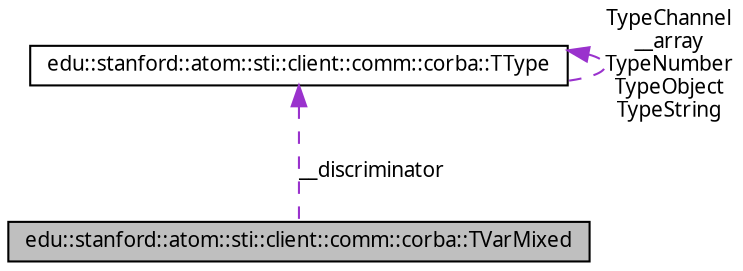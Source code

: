 digraph G
{
  edge [fontname="FreeSans.ttf",fontsize=10,labelfontname="FreeSans.ttf",labelfontsize=10];
  node [fontname="FreeSans.ttf",fontsize=10,shape=record];
  Node1 [label="edu::stanford::atom::sti::client::comm::corba::TVarMixed",height=0.2,width=0.4,color="black", fillcolor="grey75", style="filled" fontcolor="black"];
  Node2 -> Node1 [dir=back,color="darkorchid3",fontsize=10,style="dashed",label="__discriminator",fontname="FreeSans.ttf"];
  Node2 [label="edu::stanford::atom::sti::client::comm::corba::TType",height=0.2,width=0.4,color="black", fillcolor="white", style="filled",URL="$classedu_1_1stanford_1_1atom_1_1sti_1_1client_1_1comm_1_1corba_1_1TType.html"];
  Node2 -> Node2 [dir=back,color="darkorchid3",fontsize=10,style="dashed",label="TypeChannel\n__array\nTypeNumber\nTypeObject\nTypeString",fontname="FreeSans.ttf"];
}
